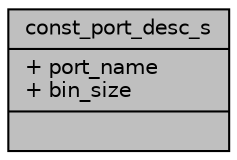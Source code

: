 digraph "const_port_desc_s"
{
 // INTERACTIVE_SVG=YES
 // LATEX_PDF_SIZE
  bgcolor="transparent";
  edge [fontname="Helvetica",fontsize="10",labelfontname="Helvetica",labelfontsize="10"];
  node [fontname="Helvetica",fontsize="10",shape=record];
  Node1 [label="{const_port_desc_s\n|+ port_name\l+ bin_size\l|}",height=0.2,width=0.4,color="black", fillcolor="grey75", style="filled", fontcolor="black",tooltip=" "];
}

